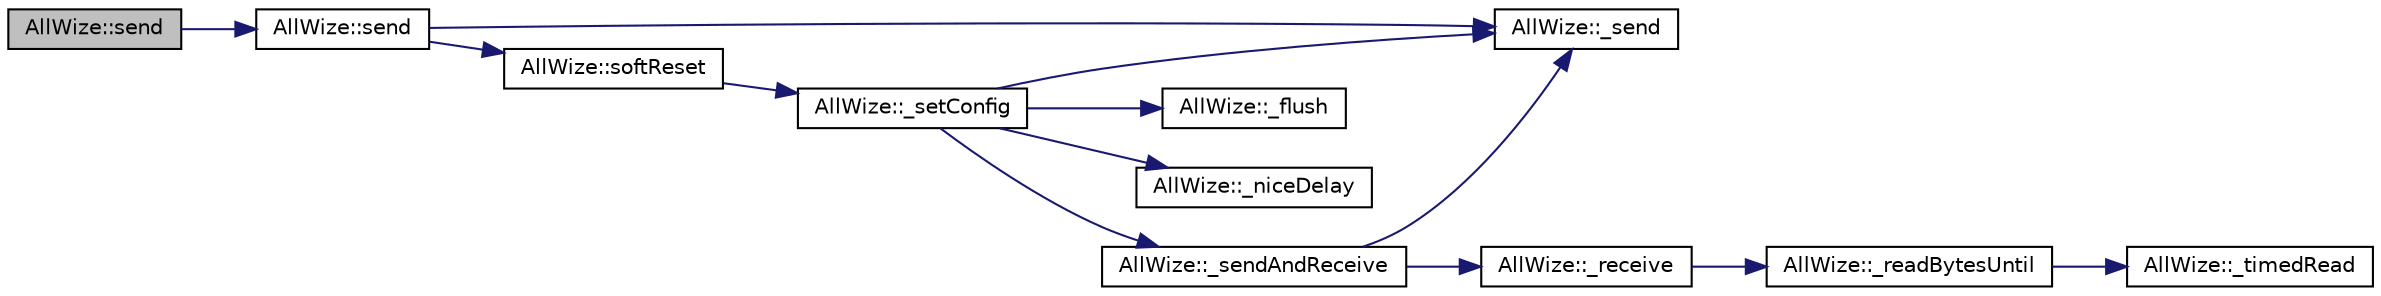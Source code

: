 digraph "AllWize::send"
{
 // LATEX_PDF_SIZE
  edge [fontname="Helvetica",fontsize="10",labelfontname="Helvetica",labelfontsize="10"];
  node [fontname="Helvetica",fontsize="10",shape=record];
  rankdir="LR";
  Node1 [label="AllWize::send",height=0.2,width=0.4,color="black", fillcolor="grey75", style="filled", fontcolor="black",tooltip="Sends c-string."];
  Node1 -> Node2 [color="midnightblue",fontsize="10",style="solid",fontname="Helvetica"];
  Node2 [label="AllWize::send",height=0.2,width=0.4,color="black", fillcolor="white", style="filled",URL="$classAllWize.html#aa2841d5e0db15785559d4bb474b76f1d",tooltip="Sends a byte array."];
  Node2 -> Node3 [color="midnightblue",fontsize="10",style="solid",fontname="Helvetica"];
  Node3 [label="AllWize::_send",height=0.2,width=0.4,color="black", fillcolor="white", style="filled",URL="$classAllWize.html#ac194cac5fd63b864ef567fb7a51a2ac9",tooltip="Sends a binary buffer to the module UART. Returns the number of bytes actually sent."];
  Node2 -> Node4 [color="midnightblue",fontsize="10",style="solid",fontname="Helvetica"];
  Node4 [label="AllWize::softReset",height=0.2,width=0.4,color="black", fillcolor="white", style="filled",URL="$classAllWize.html#aa22cb94ed64656f3ba3aef64c566e708",tooltip="Cleans the RX/TX line."];
  Node4 -> Node5 [color="midnightblue",fontsize="10",style="solid",fontname="Helvetica"];
  Node5 [label="AllWize::_setConfig",height=0.2,width=0.4,color="black", fillcolor="white", style="filled",URL="$classAllWize.html#a493af0599b973f713192b175000264e6",tooltip="Sets or unsets config mode."];
  Node5 -> Node6 [color="midnightblue",fontsize="10",style="solid",fontname="Helvetica"];
  Node6 [label="AllWize::_flush",height=0.2,width=0.4,color="black", fillcolor="white", style="filled",URL="$classAllWize.html#ace21941ce1a1174ef567c1a269ebf551",tooltip="Flushes the serial line to the module."];
  Node5 -> Node7 [color="midnightblue",fontsize="10",style="solid",fontname="Helvetica"];
  Node7 [label="AllWize::_niceDelay",height=0.2,width=0.4,color="black", fillcolor="white", style="filled",URL="$classAllWize.html#afeed45d2a47e184092d6dcd64c22fb72",tooltip="Does a non-blocking delay."];
  Node5 -> Node3 [color="midnightblue",fontsize="10",style="solid",fontname="Helvetica"];
  Node5 -> Node8 [color="midnightblue",fontsize="10",style="solid",fontname="Helvetica"];
  Node8 [label="AllWize::_sendAndReceive",height=0.2,width=0.4,color="black", fillcolor="white", style="filled",URL="$classAllWize.html#af4c575f742b3c2a837058846b83fbfe1",tooltip="Sends a binary buffer and waits for response. Returns the number of bytes received and stored in the ..."];
  Node8 -> Node9 [color="midnightblue",fontsize="10",style="solid",fontname="Helvetica"];
  Node9 [label="AllWize::_receive",height=0.2,width=0.4,color="black", fillcolor="white", style="filled",URL="$classAllWize.html#a197c8bd0c47789acefd4e360ca697feb",tooltip="Listens to incoming data from the module until timeout or END_OF_RESPONSE."];
  Node9 -> Node10 [color="midnightblue",fontsize="10",style="solid",fontname="Helvetica"];
  Node10 [label="AllWize::_readBytesUntil",height=0.2,width=0.4,color="black", fillcolor="white", style="filled",URL="$classAllWize.html#a3cdbc480293b0e3c24107c549b485d5c",tooltip="Reads the stream buffer up to a certain char or times out."];
  Node10 -> Node11 [color="midnightblue",fontsize="10",style="solid",fontname="Helvetica"];
  Node11 [label="AllWize::_timedRead",height=0.2,width=0.4,color="black", fillcolor="white", style="filled",URL="$classAllWize.html#ac33ba05cebc3de22babb477922a07eaf",tooltip="Reads a byte from the stream with a timeout."];
  Node8 -> Node3 [color="midnightblue",fontsize="10",style="solid",fontname="Helvetica"];
}
